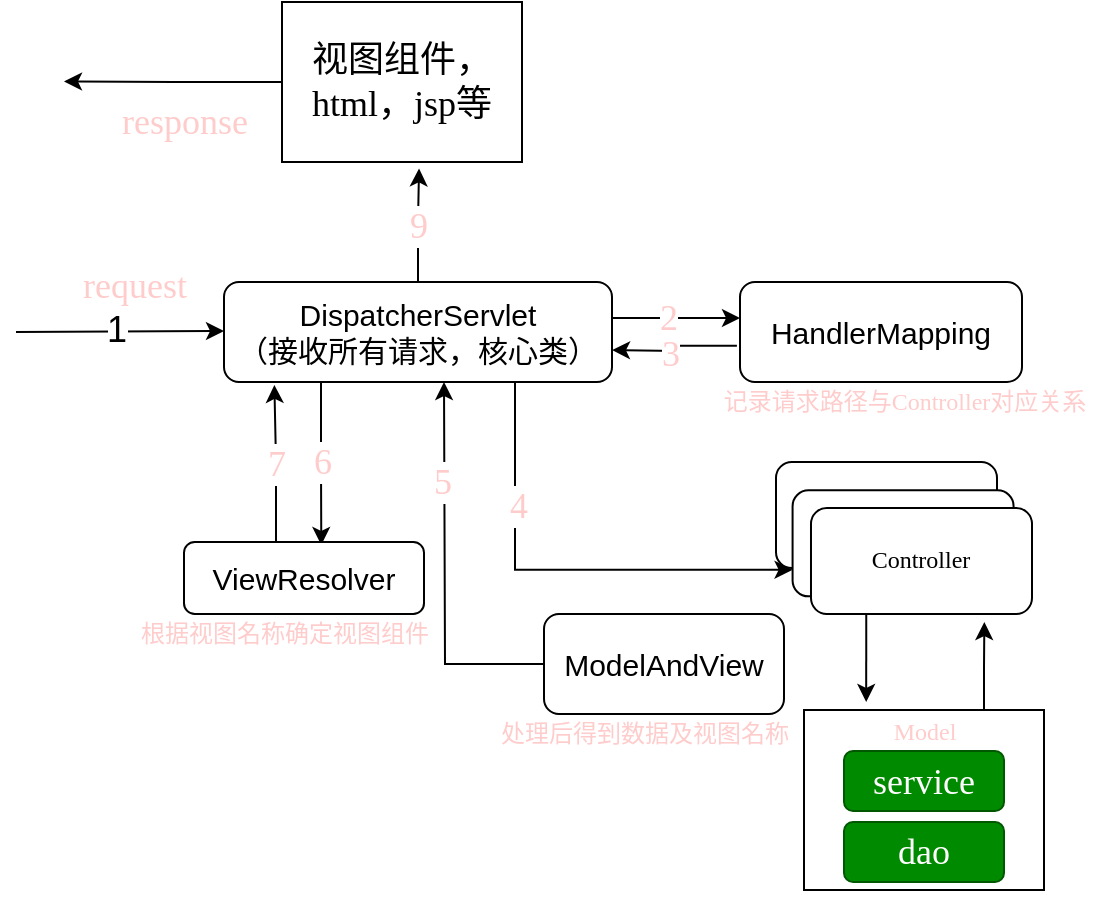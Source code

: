 <mxfile>
    <diagram id="eQH_UTJ7owTFK7trc5pk" name="SpringMvc">
        <mxGraphModel dx="785" dy="527" grid="1" gridSize="10" guides="1" tooltips="1" connect="1" arrows="1" fold="1" page="1" pageScale="1" pageWidth="827" pageHeight="1169" math="0" shadow="0">
            <root>
                <mxCell id="0"/>
                <mxCell id="1" parent="0"/>
                <mxCell id="10" value="" style="edgeStyle=orthogonalEdgeStyle;rounded=0;orthogonalLoop=1;jettySize=auto;html=1;fontFamily=Times New Roman;fontColor=#FFCCCC;" edge="1" parent="1">
                    <mxGeometry relative="1" as="geometry">
                        <mxPoint x="414" y="198" as="sourcePoint"/>
                        <mxPoint x="478" y="198" as="targetPoint"/>
                    </mxGeometry>
                </mxCell>
                <mxCell id="13" value="&lt;font style=&quot;font-size: 18px&quot;&gt;2&lt;/font&gt;" style="edgeLabel;html=1;align=center;verticalAlign=middle;resizable=0;points=[];fontFamily=Times New Roman;fontColor=#FFCCCC;fontSize=16;" vertex="1" connectable="0" parent="10">
                    <mxGeometry x="-0.107" y="2" relative="1" as="geometry">
                        <mxPoint x="-1" y="2" as="offset"/>
                    </mxGeometry>
                </mxCell>
                <mxCell id="21" style="edgeStyle=orthogonalEdgeStyle;rounded=0;orthogonalLoop=1;jettySize=auto;html=1;exitX=0.75;exitY=1;exitDx=0;exitDy=0;entryX=0;entryY=0.75;entryDx=0;entryDy=0;fontFamily=Times New Roman;fontColor=#FFCCCC;" edge="1" parent="1" source="2" target="18">
                    <mxGeometry relative="1" as="geometry"/>
                </mxCell>
                <mxCell id="23" value="&lt;font style=&quot;font-size: 18px&quot;&gt;4&lt;/font&gt;" style="edgeLabel;html=1;align=center;verticalAlign=middle;resizable=0;points=[];fontFamily=Times New Roman;fontColor=#FFCCCC;" vertex="1" connectable="0" parent="21">
                    <mxGeometry x="-0.466" y="1" relative="1" as="geometry">
                        <mxPoint as="offset"/>
                    </mxGeometry>
                </mxCell>
                <mxCell id="54" style="edgeStyle=orthogonalEdgeStyle;rounded=0;orthogonalLoop=1;jettySize=auto;html=1;exitX=0.25;exitY=1;exitDx=0;exitDy=0;entryX=0.572;entryY=0.041;entryDx=0;entryDy=0;entryPerimeter=0;fontFamily=Times New Roman;fontColor=#FFCCCC;" edge="1" parent="1" source="2" target="53">
                    <mxGeometry relative="1" as="geometry"/>
                </mxCell>
                <mxCell id="59" value="&lt;font style=&quot;font-size: 18px&quot;&gt;6&lt;/font&gt;" style="edgeLabel;html=1;align=center;verticalAlign=middle;resizable=0;points=[];fontFamily=Times New Roman;fontColor=#FFCCCC;" vertex="1" connectable="0" parent="54">
                    <mxGeometry x="-0.018" relative="1" as="geometry">
                        <mxPoint as="offset"/>
                    </mxGeometry>
                </mxCell>
                <mxCell id="67" value="&lt;font style=&quot;font-size: 18px&quot;&gt;9&lt;/font&gt;" style="edgeStyle=orthogonalEdgeStyle;rounded=0;orthogonalLoop=1;jettySize=auto;html=1;exitX=0.5;exitY=0;exitDx=0;exitDy=0;entryX=0.571;entryY=1.04;entryDx=0;entryDy=0;entryPerimeter=0;fontFamily=Times New Roman;fontColor=#FFCCCC;" edge="1" parent="1" source="2" target="32">
                    <mxGeometry relative="1" as="geometry"/>
                </mxCell>
                <mxCell id="2" value="&lt;font style=&quot;font-size: 15px&quot;&gt;DispatcherServlet&lt;br&gt;（接收所有请求，核心类）&lt;br&gt;&lt;/font&gt;" style="whiteSpace=wrap;html=1;rounded=1;" vertex="1" parent="1">
                    <mxGeometry x="220" y="180" width="194" height="50" as="geometry"/>
                </mxCell>
                <mxCell id="4" value="" style="endArrow=classic;html=1;" edge="1" parent="1">
                    <mxGeometry width="50" height="50" relative="1" as="geometry">
                        <mxPoint x="116" y="205" as="sourcePoint"/>
                        <mxPoint x="220" y="204.5" as="targetPoint"/>
                    </mxGeometry>
                </mxCell>
                <mxCell id="7" value="&lt;h2&gt;&lt;span style=&quot;font-weight: normal&quot;&gt;&lt;font style=&quot;font-size: 18px&quot;&gt;1&lt;/font&gt;&lt;/span&gt;&lt;/h2&gt;" style="edgeLabel;html=1;align=center;verticalAlign=middle;resizable=0;points=[];rounded=1;fillColor=#FF4E21;" vertex="1" connectable="0" parent="4">
                    <mxGeometry x="0.038" y="1" relative="1" as="geometry">
                        <mxPoint x="-4" as="offset"/>
                    </mxGeometry>
                </mxCell>
                <mxCell id="8" value="&lt;font style=&quot;font-size: 18px&quot;&gt;request&lt;/font&gt;" style="text;html=1;align=center;verticalAlign=middle;resizable=0;points=[];autosize=1;fontColor=#FFCCCC;fontFamily=Times New Roman;" vertex="1" parent="1">
                    <mxGeometry x="140" y="172" width="70" height="20" as="geometry"/>
                </mxCell>
                <mxCell id="12" value="" style="edgeStyle=orthogonalEdgeStyle;rounded=0;orthogonalLoop=1;jettySize=auto;html=1;fontFamily=Times New Roman;fontColor=#FFCCCC;exitX=-0.011;exitY=0.637;exitDx=0;exitDy=0;exitPerimeter=0;" edge="1" parent="1" source="9">
                    <mxGeometry relative="1" as="geometry">
                        <mxPoint x="470" y="214" as="sourcePoint"/>
                        <mxPoint x="414" y="214" as="targetPoint"/>
                    </mxGeometry>
                </mxCell>
                <mxCell id="15" value="&lt;font style=&quot;font-size: 18px&quot;&gt;3&lt;/font&gt;" style="edgeLabel;html=1;align=center;verticalAlign=middle;resizable=0;points=[];fontFamily=Times New Roman;fontColor=#FFCCCC;" vertex="1" connectable="0" parent="12">
                    <mxGeometry x="-0.012" y="-3" relative="1" as="geometry">
                        <mxPoint x="-1" y="2" as="offset"/>
                    </mxGeometry>
                </mxCell>
                <mxCell id="9" value="&lt;font style=&quot;font-size: 15px&quot;&gt;HandlerMapping&lt;/font&gt;" style="whiteSpace=wrap;html=1;rounded=1;" vertex="1" parent="1">
                    <mxGeometry x="478" y="180" width="141" height="50" as="geometry"/>
                </mxCell>
                <mxCell id="16" value="记录请求路径与Controller对应关系" style="text;html=1;align=center;verticalAlign=middle;resizable=0;points=[];autosize=1;strokeColor=none;fontFamily=Times New Roman;fontColor=#FFCCCC;" vertex="1" parent="1">
                    <mxGeometry x="460" y="230" width="200" height="20" as="geometry"/>
                </mxCell>
                <mxCell id="20" value="" style="group;" vertex="1" connectable="0" parent="1">
                    <mxGeometry x="496" y="270" width="128" height="76" as="geometry"/>
                </mxCell>
                <mxCell id="17" value="" style="rounded=1;whiteSpace=wrap;html=1;fontFamily=Times New Roman;" vertex="1" parent="20">
                    <mxGeometry width="110.504" height="53.023" as="geometry"/>
                </mxCell>
                <mxCell id="18" value="" style="rounded=1;whiteSpace=wrap;html=1;fontFamily=Times New Roman;" vertex="1" parent="20">
                    <mxGeometry x="8.288" y="14.14" width="110.504" height="53.023" as="geometry"/>
                </mxCell>
                <mxCell id="19" value="Controller" style="rounded=1;whiteSpace=wrap;html=1;fontFamily=Times New Roman;" vertex="1" parent="20">
                    <mxGeometry x="17.496" y="22.977" width="110.504" height="53.023" as="geometry"/>
                </mxCell>
                <mxCell id="51" style="edgeStyle=orthogonalEdgeStyle;rounded=0;orthogonalLoop=1;jettySize=auto;html=1;fontFamily=Times New Roman;fontColor=#FFCCCC;" edge="1" parent="1" source="24">
                    <mxGeometry relative="1" as="geometry">
                        <mxPoint x="330" y="230" as="targetPoint"/>
                    </mxGeometry>
                </mxCell>
                <mxCell id="57" value="&lt;span style=&quot;font-size: 18px&quot;&gt;5&lt;/span&gt;" style="edgeLabel;html=1;align=center;verticalAlign=middle;resizable=0;points=[];fontFamily=Times New Roman;fontColor=#FFCCCC;" vertex="1" connectable="0" parent="51">
                    <mxGeometry x="0.479" y="-1" relative="1" as="geometry">
                        <mxPoint x="-2" as="offset"/>
                    </mxGeometry>
                </mxCell>
                <mxCell id="24" value="&lt;font style=&quot;font-size: 15px&quot;&gt;ModelAndView&lt;/font&gt;" style="whiteSpace=wrap;html=1;rounded=1;" vertex="1" parent="1">
                    <mxGeometry x="380" y="346" width="120" height="50" as="geometry"/>
                </mxCell>
                <mxCell id="29" value="处理后得到数据及视图名称" style="text;html=1;align=center;verticalAlign=middle;resizable=0;points=[];autosize=1;strokeColor=none;fontFamily=Times New Roman;fontColor=#FFCCCC;" vertex="1" parent="1">
                    <mxGeometry x="350" y="396" width="160" height="20" as="geometry"/>
                </mxCell>
                <mxCell id="69" style="edgeStyle=orthogonalEdgeStyle;rounded=0;orthogonalLoop=1;jettySize=auto;html=1;exitX=0;exitY=0.5;exitDx=0;exitDy=0;fontFamily=Times New Roman;fontColor=#FFCCCC;" edge="1" parent="1" source="32">
                    <mxGeometry relative="1" as="geometry">
                        <mxPoint x="140.0" y="79.706" as="targetPoint"/>
                    </mxGeometry>
                </mxCell>
                <mxCell id="32" value="&lt;font style=&quot;font-size: 18px&quot;&gt;视图组件，html，jsp等&lt;/font&gt;" style="rounded=0;whiteSpace=wrap;html=1;fontFamily=Times New Roman;" vertex="1" parent="1">
                    <mxGeometry x="249" y="40" width="120" height="80" as="geometry"/>
                </mxCell>
                <mxCell id="41" value="" style="group" vertex="1" connectable="0" parent="1">
                    <mxGeometry x="510" y="400" width="120" height="90" as="geometry"/>
                </mxCell>
                <mxCell id="34" value="" style="rounded=0;whiteSpace=wrap;html=1;fontFamily=Times New Roman;labelPosition=center;verticalLabelPosition=top;align=center;verticalAlign=bottom;" vertex="1" parent="41">
                    <mxGeometry y="-6" width="120" height="90" as="geometry"/>
                </mxCell>
                <mxCell id="36" value="&lt;font style=&quot;font-size: 18px&quot;&gt;service&lt;/font&gt;" style="rounded=1;whiteSpace=wrap;html=1;fontFamily=Times New Roman;fillColor=#008a00;strokeColor=#005700;fontColor=#ffffff;" vertex="1" parent="41">
                    <mxGeometry x="20" y="14.5" width="80" height="30" as="geometry"/>
                </mxCell>
                <mxCell id="37" value="&lt;span style=&quot;font-size: 18px&quot;&gt;dao&lt;/span&gt;" style="rounded=1;whiteSpace=wrap;html=1;fontFamily=Times New Roman;fillColor=#008a00;strokeColor=#005700;fontColor=#ffffff;" vertex="1" parent="41">
                    <mxGeometry x="20" y="50" width="80" height="30" as="geometry"/>
                </mxCell>
                <mxCell id="49" value="Model" style="text;html=1;align=center;verticalAlign=middle;resizable=0;points=[];autosize=1;strokeColor=none;fontFamily=Times New Roman;fontColor=#FFCCCC;" vertex="1" parent="41">
                    <mxGeometry x="35" y="-5.5" width="50" height="20" as="geometry"/>
                </mxCell>
                <mxCell id="45" style="edgeStyle=orthogonalEdgeStyle;rounded=0;orthogonalLoop=1;jettySize=auto;html=1;exitX=0.25;exitY=1;exitDx=0;exitDy=0;fontFamily=Times New Roman;fontColor=#FFCCCC;" edge="1" parent="1" source="19">
                    <mxGeometry relative="1" as="geometry">
                        <mxPoint x="541.529" y="390" as="targetPoint"/>
                        <Array as="points">
                            <mxPoint x="542" y="390"/>
                            <mxPoint x="542" y="390"/>
                        </Array>
                    </mxGeometry>
                </mxCell>
                <mxCell id="48" style="edgeStyle=orthogonalEdgeStyle;rounded=0;orthogonalLoop=1;jettySize=auto;html=1;exitX=0.75;exitY=0;exitDx=0;exitDy=0;fontFamily=Times New Roman;fontColor=#FFCCCC;" edge="1" parent="1" source="34">
                    <mxGeometry relative="1" as="geometry">
                        <mxPoint x="600.172" y="350" as="targetPoint"/>
                    </mxGeometry>
                </mxCell>
                <mxCell id="52" value="&amp;nbsp; &amp;nbsp; &amp;nbsp; &amp;nbsp; &amp;nbsp;&amp;nbsp;" style="text;html=1;align=center;verticalAlign=middle;resizable=0;points=[];autosize=1;strokeColor=none;fontFamily=Times New Roman;fontColor=#FFCCCC;" vertex="1" parent="1">
                    <mxGeometry x="255" y="280" width="50" height="20" as="geometry"/>
                </mxCell>
                <mxCell id="61" value="&lt;font style=&quot;font-size: 18px&quot;&gt;7&lt;/font&gt;" style="edgeStyle=orthogonalEdgeStyle;rounded=0;orthogonalLoop=1;jettySize=auto;html=1;exitX=0.5;exitY=0;exitDx=0;exitDy=0;entryX=0.202;entryY=1.029;entryDx=0;entryDy=0;entryPerimeter=0;fontFamily=Times New Roman;fontColor=#FFCCCC;" edge="1" parent="1">
                    <mxGeometry relative="1" as="geometry">
                        <mxPoint x="246" y="310" as="sourcePoint"/>
                        <mxPoint x="245.188" y="231.45" as="targetPoint"/>
                        <Array as="points">
                            <mxPoint x="246" y="270"/>
                        </Array>
                    </mxGeometry>
                </mxCell>
                <mxCell id="53" value="&lt;font style=&quot;font-size: 15px&quot;&gt;ViewResolver&lt;/font&gt;" style="whiteSpace=wrap;html=1;rounded=1;" vertex="1" parent="1">
                    <mxGeometry x="200" y="310" width="120" height="36" as="geometry"/>
                </mxCell>
                <mxCell id="63" value="根据视图名称确定视图组件" style="text;html=1;align=center;verticalAlign=middle;resizable=0;points=[];autosize=1;strokeColor=none;fontFamily=Times New Roman;fontColor=#FFCCCC;" vertex="1" parent="1">
                    <mxGeometry x="170" y="346" width="160" height="20" as="geometry"/>
                </mxCell>
                <mxCell id="70" value="&lt;font style=&quot;font-size: 18px&quot;&gt;response&lt;/font&gt;" style="text;html=1;align=center;verticalAlign=middle;resizable=0;points=[];autosize=1;fontColor=#FFCCCC;fontFamily=Times New Roman;" vertex="1" parent="1">
                    <mxGeometry x="160" y="90" width="80" height="20" as="geometry"/>
                </mxCell>
            </root>
        </mxGraphModel>
    </diagram>
</mxfile>